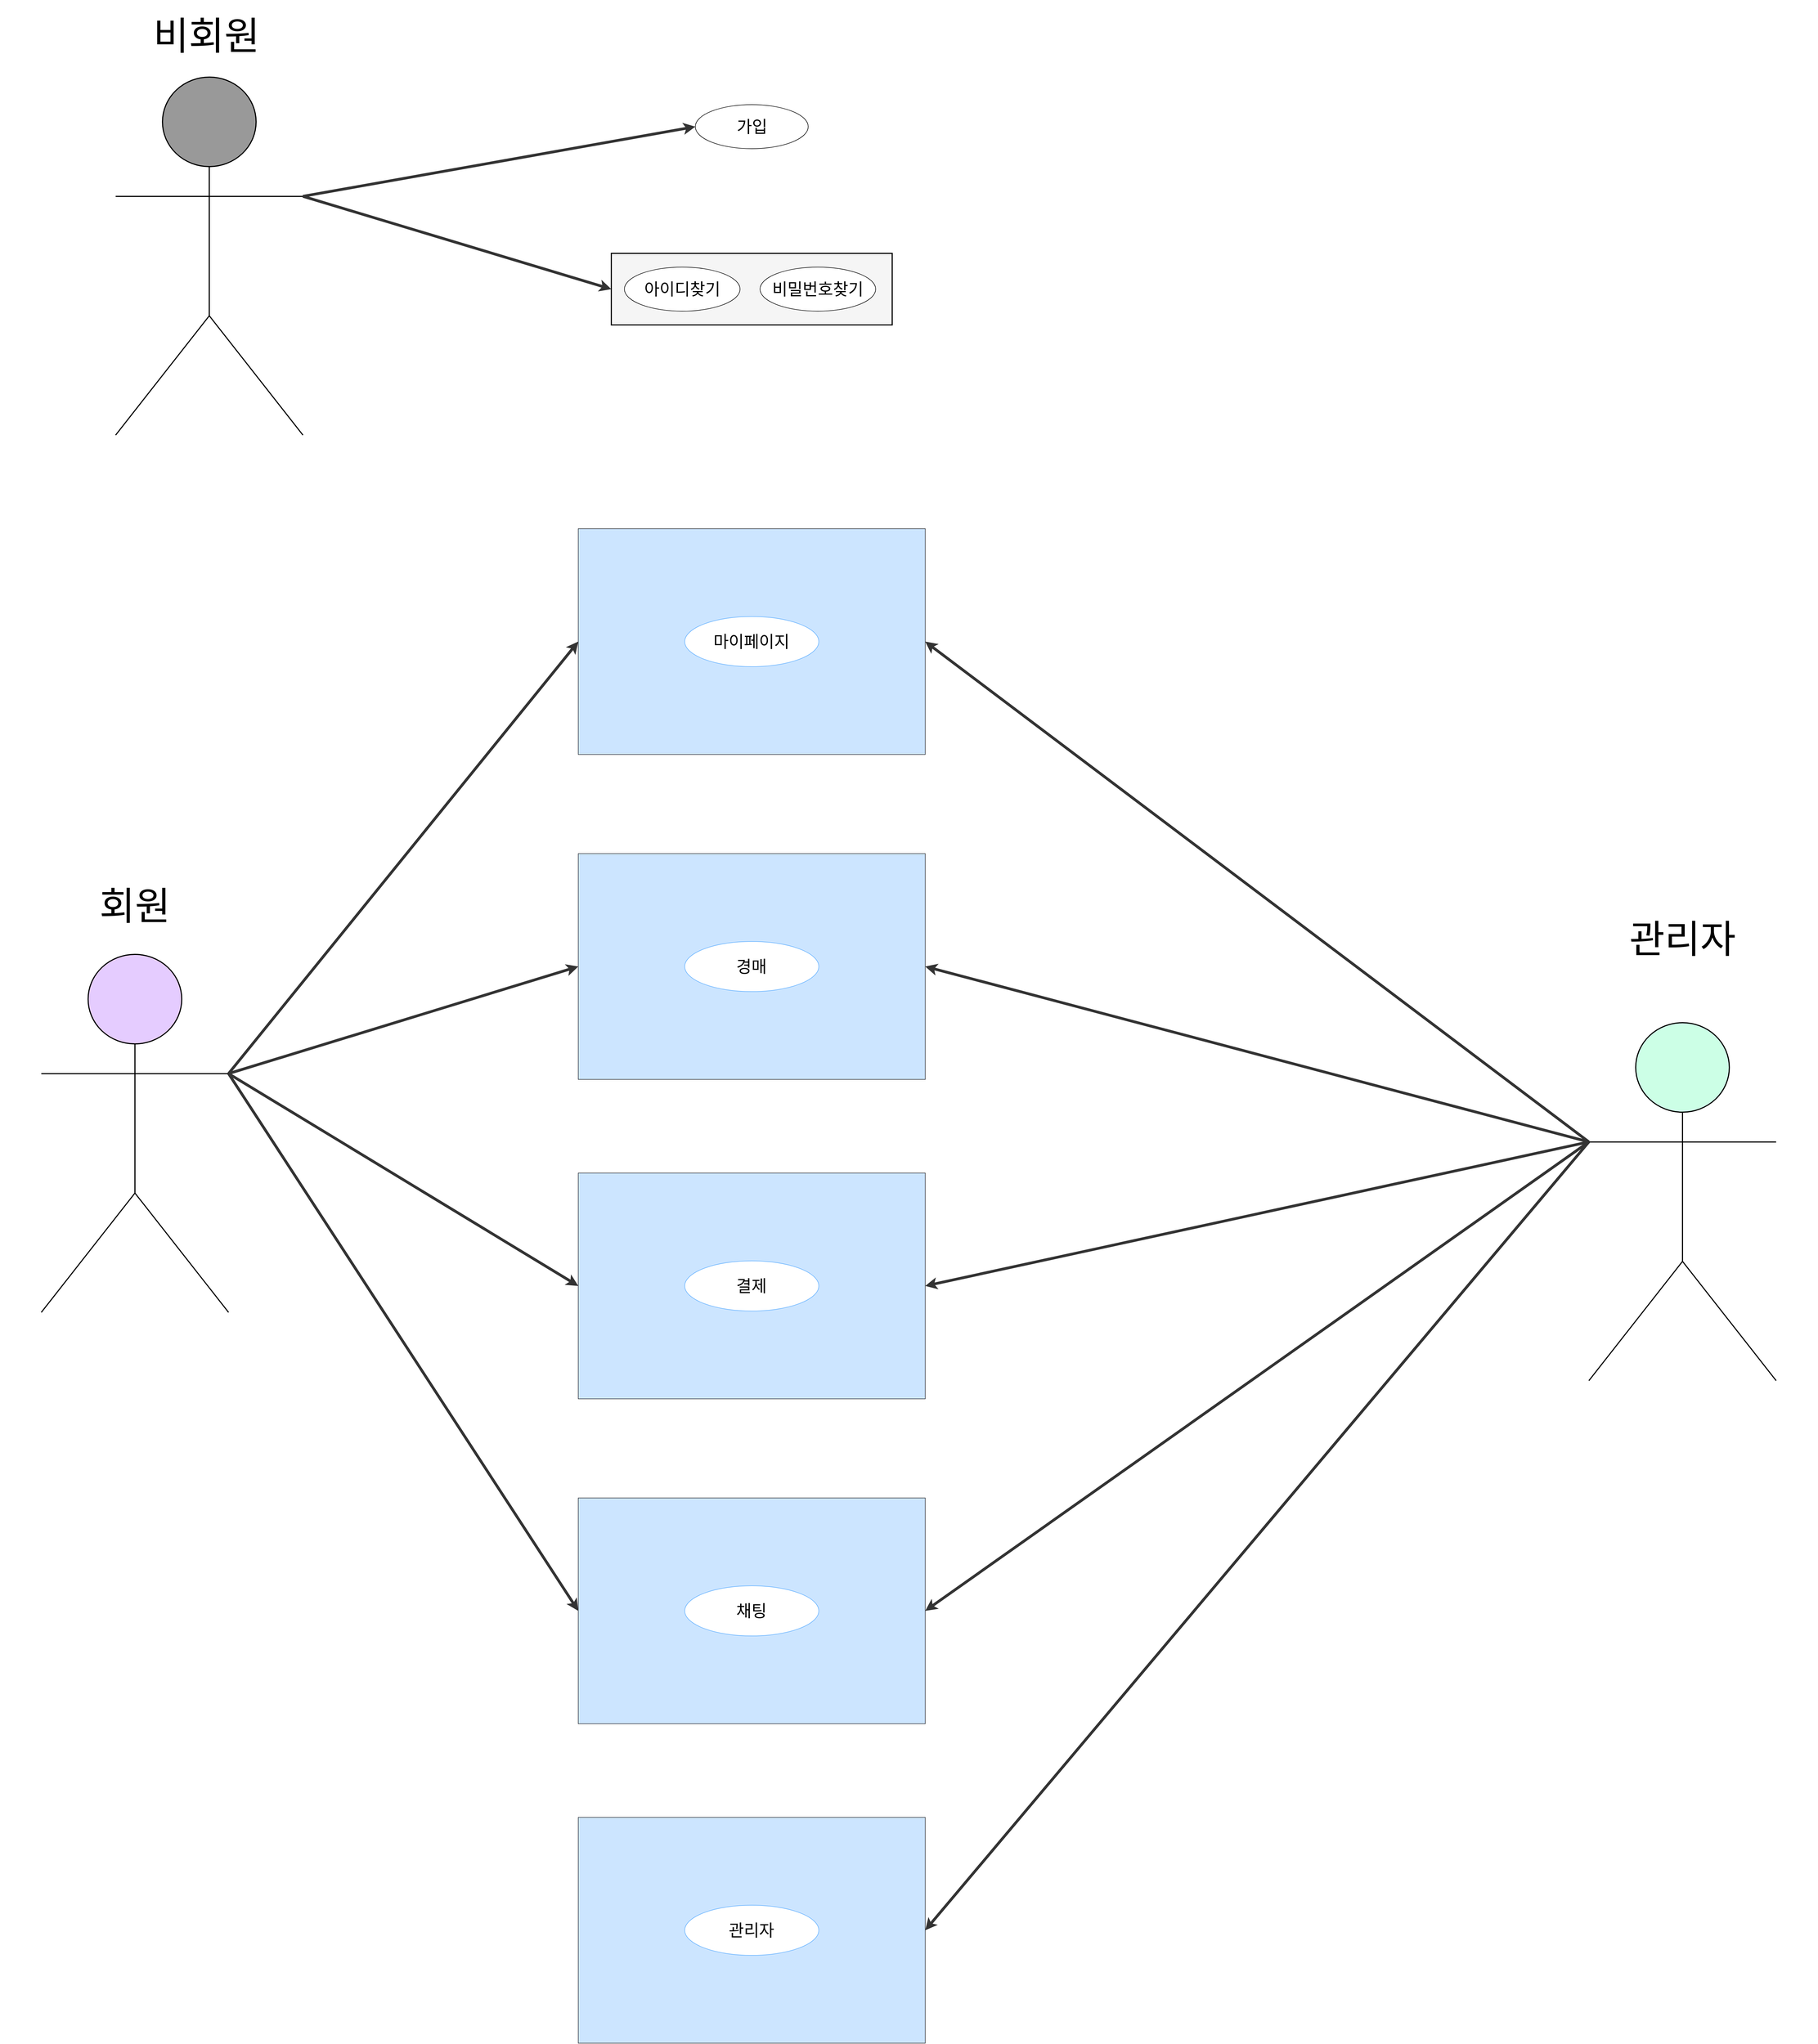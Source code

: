 <mxfile version="19.0.1" type="github" pages="2">
  <diagram id="Qj2mBUZ48-bVHCZe4_wr" name="Page-1">
    <mxGraphModel dx="7174" dy="5530" grid="1" gridSize="10" guides="1" tooltips="1" connect="1" arrows="1" fold="1" page="1" pageScale="1" pageWidth="827" pageHeight="1169" math="0" shadow="0">
      <root>
        <mxCell id="0" />
        <mxCell id="1" parent="0" />
        <mxCell id="Qw0CkTAiq_1mrWID1eZY-1" value="" style="group" parent="1" connectable="0" vertex="1">
          <mxGeometry x="-1240" y="-2000" width="490" height="790" as="geometry" />
        </mxCell>
        <mxCell id="Qw0CkTAiq_1mrWID1eZY-2" value="Actor" style="shape=umlActor;verticalLabelPosition=bottom;verticalAlign=top;html=1;outlineConnect=0;fontColor=#FFFFFF;strokeColor=#000000;strokeWidth=2;fillColor=#999999;gradientColor=none;" parent="Qw0CkTAiq_1mrWID1eZY-1" vertex="1">
          <mxGeometry x="80" y="140" width="340" height="650" as="geometry" />
        </mxCell>
        <mxCell id="Qw0CkTAiq_1mrWID1eZY-3" value="&lt;font color=&quot;#000000&quot; style=&quot;font-size: 70px;&quot;&gt;비회원&lt;/font&gt;" style="text;html=1;strokeColor=none;fillColor=none;align=center;verticalAlign=middle;whiteSpace=wrap;rounded=0;fontColor=#FFFFFF;fontSize=70;" parent="Qw0CkTAiq_1mrWID1eZY-1" vertex="1">
          <mxGeometry width="490" height="130" as="geometry" />
        </mxCell>
        <mxCell id="Qw0CkTAiq_1mrWID1eZY-7" value="" style="group" parent="1" connectable="0" vertex="1">
          <mxGeometry x="1440" y="-360" width="490" height="867" as="geometry" />
        </mxCell>
        <mxCell id="Qw0CkTAiq_1mrWID1eZY-8" value="Actor" style="shape=umlActor;verticalLabelPosition=bottom;verticalAlign=top;html=1;outlineConnect=0;fontColor=#FFFFFF;strokeColor=#000000;strokeWidth=2;fillColor=#CCFFE6;gradientColor=none;" parent="Qw0CkTAiq_1mrWID1eZY-7" vertex="1">
          <mxGeometry x="75" y="217" width="340" height="650" as="geometry" />
        </mxCell>
        <mxCell id="Qw0CkTAiq_1mrWID1eZY-9" value="&lt;font color=&quot;#000000&quot; style=&quot;font-size: 70px&quot;&gt;관리자&lt;/font&gt;" style="text;html=1;strokeColor=none;fillColor=none;align=center;verticalAlign=middle;whiteSpace=wrap;rounded=0;fontColor=#FFFFFF;fontSize=70;" parent="Qw0CkTAiq_1mrWID1eZY-7" vertex="1">
          <mxGeometry width="490" height="130" as="geometry" />
        </mxCell>
        <mxCell id="Qw0CkTAiq_1mrWID1eZY-10" value="가입" style="ellipse;whiteSpace=wrap;html=1;fontSize=30;" parent="1" vertex="1">
          <mxGeometry x="-107.5" y="-1810" width="205" height="80" as="geometry" />
        </mxCell>
        <mxCell id="Qw0CkTAiq_1mrWID1eZY-12" value="" style="rounded=0;whiteSpace=wrap;html=1;fillColor=#f5f5f5;fontColor=#333333;strokeColor=#000000;strokeWidth=2;" parent="1" vertex="1">
          <mxGeometry x="-260" y="-1540" width="510" height="130" as="geometry" />
        </mxCell>
        <mxCell id="Qw0CkTAiq_1mrWID1eZY-13" value="아이디찾기" style="ellipse;whiteSpace=wrap;html=1;fontSize=30;" parent="1" vertex="1">
          <mxGeometry x="-236.25" y="-1515" width="210" height="80" as="geometry" />
        </mxCell>
        <mxCell id="Qw0CkTAiq_1mrWID1eZY-14" value="비밀번호찾기" style="ellipse;whiteSpace=wrap;html=1;fontSize=30;" parent="1" vertex="1">
          <mxGeometry x="10" y="-1515" width="210" height="80" as="geometry" />
        </mxCell>
        <mxCell id="Qw0CkTAiq_1mrWID1eZY-15" value="" style="rounded=0;whiteSpace=wrap;html=1;fillColor=#CCE5FF;strokeColor=#36393d;" parent="1" vertex="1">
          <mxGeometry x="-320" y="-1040" width="630" height="410" as="geometry" />
        </mxCell>
        <mxCell id="Qw0CkTAiq_1mrWID1eZY-16" value="마이페이지" style="ellipse;whiteSpace=wrap;html=1;fontSize=30;strokeColor=#66B2FF;" parent="1" vertex="1">
          <mxGeometry x="-126.724" y="-880.551" width="243.437" height="91.111" as="geometry" />
        </mxCell>
        <mxCell id="Qw0CkTAiq_1mrWID1eZY-21" value="" style="endArrow=classic;html=1;rounded=0;fontSize=70;fontColor=#000000;strokeColor=#333333;strokeWidth=5;fillColor=#FFB5C6;exitX=1;exitY=0.333;exitDx=0;exitDy=0;exitPerimeter=0;entryX=0;entryY=0.5;entryDx=0;entryDy=0;" parent="1" source="Qw0CkTAiq_1mrWID1eZY-2" target="Qw0CkTAiq_1mrWID1eZY-10" edge="1">
          <mxGeometry width="50" height="50" relative="1" as="geometry">
            <mxPoint x="-1280" y="-1343.333" as="sourcePoint" />
            <mxPoint x="-110" y="-1770" as="targetPoint" />
          </mxGeometry>
        </mxCell>
        <mxCell id="Qw0CkTAiq_1mrWID1eZY-22" value="" style="endArrow=classic;html=1;rounded=0;fontSize=70;fontColor=#000000;strokeColor=#333333;strokeWidth=5;fillColor=#FFB5C6;entryX=0;entryY=0.5;entryDx=0;entryDy=0;exitX=1;exitY=0.333;exitDx=0;exitDy=0;exitPerimeter=0;" parent="1" source="Qw0CkTAiq_1mrWID1eZY-2" target="Qw0CkTAiq_1mrWID1eZY-12" edge="1">
          <mxGeometry width="50" height="50" relative="1" as="geometry">
            <mxPoint x="-1850" y="-1450" as="sourcePoint" />
            <mxPoint x="-97.5" y="-1760" as="targetPoint" />
          </mxGeometry>
        </mxCell>
        <mxCell id="Qw0CkTAiq_1mrWID1eZY-23" value="" style="group" parent="1" vertex="1" connectable="0">
          <mxGeometry x="-1370" y="-420" width="490" height="803" as="geometry" />
        </mxCell>
        <mxCell id="Qw0CkTAiq_1mrWID1eZY-5" value="Actor" style="shape=umlActor;verticalLabelPosition=bottom;verticalAlign=top;html=1;outlineConnect=0;fontColor=#FFFFFF;strokeColor=#000000;strokeWidth=2;fillColor=#E5CCFF;gradientColor=none;" parent="Qw0CkTAiq_1mrWID1eZY-23" vertex="1">
          <mxGeometry x="75" y="153" width="340" height="650" as="geometry" />
        </mxCell>
        <mxCell id="Qw0CkTAiq_1mrWID1eZY-6" value="&lt;font color=&quot;#000000&quot; style=&quot;font-size: 70px&quot;&gt;회원&lt;/font&gt;" style="text;html=1;strokeColor=none;fillColor=none;align=center;verticalAlign=middle;whiteSpace=wrap;rounded=0;fontColor=#FFFFFF;fontSize=70;" parent="Qw0CkTAiq_1mrWID1eZY-23" vertex="1">
          <mxGeometry width="490" height="130" as="geometry" />
        </mxCell>
        <mxCell id="tFdIGFqtGra4oQyavWXn-1" value="" style="rounded=0;whiteSpace=wrap;html=1;fillColor=#CCE5FF;strokeColor=#36393d;" parent="1" vertex="1">
          <mxGeometry x="-320" y="-450" width="630" height="410" as="geometry" />
        </mxCell>
        <mxCell id="tFdIGFqtGra4oQyavWXn-2" value="경매" style="ellipse;whiteSpace=wrap;html=1;fontSize=30;strokeColor=#66B2FF;" parent="1" vertex="1">
          <mxGeometry x="-126.724" y="-290.551" width="243.437" height="91.111" as="geometry" />
        </mxCell>
        <mxCell id="tFdIGFqtGra4oQyavWXn-3" value="" style="rounded=0;whiteSpace=wrap;html=1;fillColor=#CCE5FF;strokeColor=#36393d;" parent="1" vertex="1">
          <mxGeometry x="-320.01" y="130" width="630" height="410" as="geometry" />
        </mxCell>
        <mxCell id="tFdIGFqtGra4oQyavWXn-4" value="결제" style="ellipse;whiteSpace=wrap;html=1;fontSize=30;strokeColor=#66B2FF;" parent="1" vertex="1">
          <mxGeometry x="-126.734" y="289.449" width="243.437" height="91.111" as="geometry" />
        </mxCell>
        <mxCell id="tFdIGFqtGra4oQyavWXn-5" value="" style="rounded=0;whiteSpace=wrap;html=1;fillColor=#CCE5FF;strokeColor=#36393d;" parent="1" vertex="1">
          <mxGeometry x="-320.01" y="720" width="630" height="410" as="geometry" />
        </mxCell>
        <mxCell id="tFdIGFqtGra4oQyavWXn-6" value="채팅" style="ellipse;whiteSpace=wrap;html=1;fontSize=30;strokeColor=#66B2FF;" parent="1" vertex="1">
          <mxGeometry x="-126.734" y="879.449" width="243.437" height="91.111" as="geometry" />
        </mxCell>
        <mxCell id="tFdIGFqtGra4oQyavWXn-7" value="" style="rounded=0;whiteSpace=wrap;html=1;fillColor=#CCE5FF;strokeColor=#36393d;" parent="1" vertex="1">
          <mxGeometry x="-320" y="1300" width="630" height="410" as="geometry" />
        </mxCell>
        <mxCell id="tFdIGFqtGra4oQyavWXn-8" value="관리자" style="ellipse;whiteSpace=wrap;html=1;fontSize=30;strokeColor=#66B2FF;" parent="1" vertex="1">
          <mxGeometry x="-126.724" y="1459.449" width="243.437" height="91.111" as="geometry" />
        </mxCell>
        <mxCell id="tFdIGFqtGra4oQyavWXn-9" value="" style="endArrow=classic;html=1;rounded=0;fontSize=70;fontColor=#000000;strokeColor=#333333;strokeWidth=5;fillColor=#FFB5C6;exitX=1;exitY=0.333;exitDx=0;exitDy=0;exitPerimeter=0;entryX=0;entryY=0.5;entryDx=0;entryDy=0;" parent="1" source="Qw0CkTAiq_1mrWID1eZY-5" target="Qw0CkTAiq_1mrWID1eZY-15" edge="1">
          <mxGeometry width="50" height="50" relative="1" as="geometry">
            <mxPoint x="-948.75" y="-53.333" as="sourcePoint" />
            <mxPoint x="-236.25" y="-180" as="targetPoint" />
          </mxGeometry>
        </mxCell>
        <mxCell id="tFdIGFqtGra4oQyavWXn-10" value="" style="endArrow=classic;html=1;rounded=0;fontSize=70;fontColor=#000000;strokeColor=#333333;strokeWidth=5;fillColor=#FFB5C6;exitX=1;exitY=0.333;exitDx=0;exitDy=0;exitPerimeter=0;entryX=0;entryY=0.5;entryDx=0;entryDy=0;" parent="1" source="Qw0CkTAiq_1mrWID1eZY-5" target="tFdIGFqtGra4oQyavWXn-1" edge="1">
          <mxGeometry width="50" height="50" relative="1" as="geometry">
            <mxPoint x="-945" y="-40.333" as="sourcePoint" />
            <mxPoint x="-310" y="-825.0" as="targetPoint" />
          </mxGeometry>
        </mxCell>
        <mxCell id="tFdIGFqtGra4oQyavWXn-11" value="" style="endArrow=classic;html=1;rounded=0;fontSize=70;fontColor=#000000;strokeColor=#333333;strokeWidth=5;fillColor=#FFB5C6;exitX=1;exitY=0.333;exitDx=0;exitDy=0;exitPerimeter=0;entryX=0;entryY=0.5;entryDx=0;entryDy=0;" parent="1" source="Qw0CkTAiq_1mrWID1eZY-5" target="tFdIGFqtGra4oQyavWXn-3" edge="1">
          <mxGeometry width="50" height="50" relative="1" as="geometry">
            <mxPoint x="-945" y="-40.333" as="sourcePoint" />
            <mxPoint x="-310" y="-235.0" as="targetPoint" />
          </mxGeometry>
        </mxCell>
        <mxCell id="tFdIGFqtGra4oQyavWXn-12" value="" style="endArrow=classic;html=1;rounded=0;fontSize=70;fontColor=#000000;strokeColor=#333333;strokeWidth=5;fillColor=#FFB5C6;entryX=0;entryY=0.5;entryDx=0;entryDy=0;exitX=1;exitY=0.333;exitDx=0;exitDy=0;exitPerimeter=0;" parent="1" source="Qw0CkTAiq_1mrWID1eZY-5" target="tFdIGFqtGra4oQyavWXn-5" edge="1">
          <mxGeometry width="50" height="50" relative="1" as="geometry">
            <mxPoint x="-960" y="-50" as="sourcePoint" />
            <mxPoint x="-310.01" y="345" as="targetPoint" />
          </mxGeometry>
        </mxCell>
        <mxCell id="tFdIGFqtGra4oQyavWXn-13" value="" style="endArrow=classic;html=1;rounded=0;fontSize=70;fontColor=#000000;strokeColor=#333333;strokeWidth=5;fillColor=#FFB5C6;entryX=1;entryY=0.5;entryDx=0;entryDy=0;exitX=0;exitY=0.333;exitDx=0;exitDy=0;exitPerimeter=0;" parent="1" source="Qw0CkTAiq_1mrWID1eZY-8" target="tFdIGFqtGra4oQyavWXn-7" edge="1">
          <mxGeometry width="50" height="50" relative="1" as="geometry">
            <mxPoint x="-945" y="-40.333" as="sourcePoint" />
            <mxPoint x="-310.01" y="935" as="targetPoint" />
          </mxGeometry>
        </mxCell>
        <mxCell id="tFdIGFqtGra4oQyavWXn-14" value="" style="endArrow=classic;html=1;rounded=0;fontSize=70;fontColor=#000000;strokeColor=#333333;strokeWidth=5;fillColor=#FFB5C6;entryX=1;entryY=0.5;entryDx=0;entryDy=0;exitX=0;exitY=0.333;exitDx=0;exitDy=0;exitPerimeter=0;" parent="1" source="Qw0CkTAiq_1mrWID1eZY-8" target="tFdIGFqtGra4oQyavWXn-5" edge="1">
          <mxGeometry width="50" height="50" relative="1" as="geometry">
            <mxPoint x="1525.0" y="83.667" as="sourcePoint" />
            <mxPoint x="320.0" y="1515" as="targetPoint" />
          </mxGeometry>
        </mxCell>
        <mxCell id="tFdIGFqtGra4oQyavWXn-15" value="" style="endArrow=classic;html=1;rounded=0;fontSize=70;fontColor=#000000;strokeColor=#333333;strokeWidth=5;fillColor=#FFB5C6;entryX=1;entryY=0.5;entryDx=0;entryDy=0;exitX=0;exitY=0.333;exitDx=0;exitDy=0;exitPerimeter=0;" parent="1" source="Qw0CkTAiq_1mrWID1eZY-8" target="tFdIGFqtGra4oQyavWXn-3" edge="1">
          <mxGeometry width="50" height="50" relative="1" as="geometry">
            <mxPoint x="1525.0" y="83.667" as="sourcePoint" />
            <mxPoint x="319.99" y="935" as="targetPoint" />
          </mxGeometry>
        </mxCell>
        <mxCell id="tFdIGFqtGra4oQyavWXn-16" value="" style="endArrow=classic;html=1;rounded=0;fontSize=70;fontColor=#000000;strokeColor=#333333;strokeWidth=5;fillColor=#FFB5C6;entryX=1;entryY=0.5;entryDx=0;entryDy=0;exitX=0;exitY=0.333;exitDx=0;exitDy=0;exitPerimeter=0;" parent="1" source="Qw0CkTAiq_1mrWID1eZY-8" target="tFdIGFqtGra4oQyavWXn-1" edge="1">
          <mxGeometry width="50" height="50" relative="1" as="geometry">
            <mxPoint x="1525" y="80" as="sourcePoint" />
            <mxPoint x="319.99" y="345" as="targetPoint" />
          </mxGeometry>
        </mxCell>
        <mxCell id="tFdIGFqtGra4oQyavWXn-17" value="" style="endArrow=classic;html=1;rounded=0;fontSize=70;fontColor=#000000;strokeColor=#333333;strokeWidth=5;fillColor=#FFB5C6;entryX=1;entryY=0.5;entryDx=0;entryDy=0;exitX=0;exitY=0.333;exitDx=0;exitDy=0;exitPerimeter=0;" parent="1" source="Qw0CkTAiq_1mrWID1eZY-8" target="Qw0CkTAiq_1mrWID1eZY-15" edge="1">
          <mxGeometry width="50" height="50" relative="1" as="geometry">
            <mxPoint x="1525" y="83.667" as="sourcePoint" />
            <mxPoint x="320" y="-235" as="targetPoint" />
          </mxGeometry>
        </mxCell>
      </root>
    </mxGraphModel>
  </diagram>
  <diagram id="h28S9tUxpFHeoZLsGMbE" name="경매 플로우">
    <mxGraphModel dx="2667" dy="1064" grid="1" gridSize="10" guides="1" tooltips="1" connect="1" arrows="1" fold="1" page="1" pageScale="1" pageWidth="827" pageHeight="1169" math="0" shadow="0">
      <root>
        <mxCell id="0" />
        <mxCell id="1" parent="0" />
        <mxCell id="GqDT47UGu-WXVHs3Kjlu-189" value="" style="rounded=0;whiteSpace=wrap;html=1;fontSize=12;fillColor=#FCFCFC;fontColor=#333333;strokeColor=#666666;" vertex="1" parent="1">
          <mxGeometry x="130" y="355" width="1320" height="775" as="geometry" />
        </mxCell>
        <mxCell id="GqDT47UGu-WXVHs3Kjlu-1" value="사이트 접속" style="rounded=1;whiteSpace=wrap;html=1;fillColor=#dae8fc;strokeColor=#6c8ebf;" vertex="1" parent="1">
          <mxGeometry x="340" y="50" width="120" height="50" as="geometry" />
        </mxCell>
        <mxCell id="GqDT47UGu-WXVHs3Kjlu-4" style="edgeStyle=orthogonalEdgeStyle;rounded=0;orthogonalLoop=1;jettySize=auto;html=1;exitX=0.5;exitY=0;exitDx=0;exitDy=0;" edge="1" parent="1" source="GqDT47UGu-WXVHs3Kjlu-2">
          <mxGeometry relative="1" as="geometry">
            <mxPoint x="400" y="170" as="targetPoint" />
          </mxGeometry>
        </mxCell>
        <mxCell id="GqDT47UGu-WXVHs3Kjlu-2" value="로그인 여부 판단" style="rhombus;whiteSpace=wrap;html=1;" vertex="1" parent="1">
          <mxGeometry x="340" y="140" width="120" height="60" as="geometry" />
        </mxCell>
        <mxCell id="GqDT47UGu-WXVHs3Kjlu-3" value="" style="endArrow=classic;html=1;rounded=0;exitX=0.5;exitY=1;exitDx=0;exitDy=0;" edge="1" parent="1" source="GqDT47UGu-WXVHs3Kjlu-1">
          <mxGeometry width="50" height="50" relative="1" as="geometry">
            <mxPoint x="360" y="280" as="sourcePoint" />
            <mxPoint x="400" y="140" as="targetPoint" />
          </mxGeometry>
        </mxCell>
        <mxCell id="GqDT47UGu-WXVHs3Kjlu-5" value="" style="endArrow=classic;html=1;rounded=0;exitX=0;exitY=0.5;exitDx=0;exitDy=0;entryX=0.5;entryY=0;entryDx=0;entryDy=0;" edge="1" parent="1" source="GqDT47UGu-WXVHs3Kjlu-2" target="GqDT47UGu-WXVHs3Kjlu-10">
          <mxGeometry width="50" height="50" relative="1" as="geometry">
            <mxPoint x="360" y="280" as="sourcePoint" />
            <mxPoint x="290" y="210" as="targetPoint" />
            <Array as="points">
              <mxPoint x="290" y="170" />
              <mxPoint x="200" y="170" />
            </Array>
          </mxGeometry>
        </mxCell>
        <mxCell id="GqDT47UGu-WXVHs3Kjlu-6" value="" style="endArrow=classic;html=1;rounded=0;exitX=1;exitY=0.5;exitDx=0;exitDy=0;entryX=0.5;entryY=0;entryDx=0;entryDy=0;" edge="1" parent="1" source="GqDT47UGu-WXVHs3Kjlu-2" target="GqDT47UGu-WXVHs3Kjlu-11">
          <mxGeometry width="50" height="50" relative="1" as="geometry">
            <mxPoint x="540" y="170" as="sourcePoint" />
            <mxPoint x="510" y="210" as="targetPoint" />
            <Array as="points">
              <mxPoint x="625" y="170" />
            </Array>
          </mxGeometry>
        </mxCell>
        <mxCell id="GqDT47UGu-WXVHs3Kjlu-7" value="Y" style="text;html=1;strokeColor=none;fillColor=none;align=center;verticalAlign=middle;whiteSpace=wrap;rounded=0;" vertex="1" parent="1">
          <mxGeometry x="290" y="146" width="60" height="30" as="geometry" />
        </mxCell>
        <mxCell id="GqDT47UGu-WXVHs3Kjlu-8" value="N" style="text;html=1;strokeColor=none;fillColor=none;align=center;verticalAlign=middle;whiteSpace=wrap;rounded=0;" vertex="1" parent="1">
          <mxGeometry x="444" y="144" width="72" height="36" as="geometry" />
        </mxCell>
        <mxCell id="GqDT47UGu-WXVHs3Kjlu-10" value="홈 화면&lt;br&gt;/" style="rounded=0;whiteSpace=wrap;html=1;fillColor=#f8cecc;strokeColor=#b85450;" vertex="1" parent="1">
          <mxGeometry x="145" y="210" width="110" height="50" as="geometry" />
        </mxCell>
        <mxCell id="GqDT47UGu-WXVHs3Kjlu-11" value="로그인 화면&lt;br&gt;/login" style="rounded=0;whiteSpace=wrap;html=1;fillColor=#f8cecc;strokeColor=#b85450;" vertex="1" parent="1">
          <mxGeometry x="570" y="200" width="110" height="50" as="geometry" />
        </mxCell>
        <mxCell id="GqDT47UGu-WXVHs3Kjlu-16" value="회원 여부 판단" style="rhombus;whiteSpace=wrap;html=1;" vertex="1" parent="1">
          <mxGeometry x="565" y="270" width="120" height="60" as="geometry" />
        </mxCell>
        <mxCell id="GqDT47UGu-WXVHs3Kjlu-17" value="" style="endArrow=classic;html=1;rounded=0;exitX=0.5;exitY=1;exitDx=0;exitDy=0;" edge="1" parent="1" source="GqDT47UGu-WXVHs3Kjlu-11" target="GqDT47UGu-WXVHs3Kjlu-16">
          <mxGeometry width="50" height="50" relative="1" as="geometry">
            <mxPoint x="360" y="260" as="sourcePoint" />
            <mxPoint x="410" y="210" as="targetPoint" />
          </mxGeometry>
        </mxCell>
        <mxCell id="GqDT47UGu-WXVHs3Kjlu-18" value="" style="endArrow=classic;html=1;rounded=0;exitX=0;exitY=0.5;exitDx=0;exitDy=0;entryX=1;entryY=0.5;entryDx=0;entryDy=0;" edge="1" parent="1" target="GqDT47UGu-WXVHs3Kjlu-22">
          <mxGeometry width="50" height="50" relative="1" as="geometry">
            <mxPoint x="565" y="300" as="sourcePoint" />
            <mxPoint x="515" y="340" as="targetPoint" />
            <Array as="points">
              <mxPoint x="515" y="300" />
            </Array>
          </mxGeometry>
        </mxCell>
        <mxCell id="GqDT47UGu-WXVHs3Kjlu-19" value="" style="endArrow=classic;html=1;rounded=0;exitX=1;exitY=0.5;exitDx=0;exitDy=0;entryX=0;entryY=0.5;entryDx=0;entryDy=0;" edge="1" parent="1" target="GqDT47UGu-WXVHs3Kjlu-24">
          <mxGeometry width="50" height="50" relative="1" as="geometry">
            <mxPoint x="685" y="300" as="sourcePoint" />
            <mxPoint x="735" y="340" as="targetPoint" />
            <Array as="points">
              <mxPoint x="735" y="300" />
            </Array>
          </mxGeometry>
        </mxCell>
        <mxCell id="GqDT47UGu-WXVHs3Kjlu-20" value="Y" style="text;html=1;strokeColor=none;fillColor=none;align=center;verticalAlign=middle;whiteSpace=wrap;rounded=0;" vertex="1" parent="1">
          <mxGeometry x="515" y="276" width="60" height="30" as="geometry" />
        </mxCell>
        <mxCell id="GqDT47UGu-WXVHs3Kjlu-21" value="N" style="text;html=1;strokeColor=none;fillColor=none;align=center;verticalAlign=middle;whiteSpace=wrap;rounded=0;" vertex="1" parent="1">
          <mxGeometry x="669" y="274" width="72" height="36" as="geometry" />
        </mxCell>
        <mxCell id="GqDT47UGu-WXVHs3Kjlu-22" value="로그인" style="rounded=1;whiteSpace=wrap;html=1;fillColor=#dae8fc;strokeColor=#6c8ebf;" vertex="1" parent="1">
          <mxGeometry x="390" y="276" width="120" height="50" as="geometry" />
        </mxCell>
        <mxCell id="GqDT47UGu-WXVHs3Kjlu-24" value="회원가입 화면&lt;br&gt;/join" style="rounded=0;whiteSpace=wrap;html=1;fillColor=#f8cecc;strokeColor=#b85450;" vertex="1" parent="1">
          <mxGeometry x="750" y="275" width="110" height="50" as="geometry" />
        </mxCell>
        <mxCell id="GqDT47UGu-WXVHs3Kjlu-27" value="이메일&lt;br&gt;비밀번호" style="endArrow=classic;html=1;rounded=0;entryX=1;entryY=0.5;entryDx=0;entryDy=0;exitX=0.5;exitY=0;exitDx=0;exitDy=0;" edge="1" parent="1" source="GqDT47UGu-WXVHs3Kjlu-22" target="GqDT47UGu-WXVHs3Kjlu-10">
          <mxGeometry width="50" height="50" relative="1" as="geometry">
            <mxPoint x="360" y="260" as="sourcePoint" />
            <mxPoint x="410" y="210" as="targetPoint" />
            <Array as="points">
              <mxPoint x="450" y="235" />
            </Array>
          </mxGeometry>
        </mxCell>
        <mxCell id="GqDT47UGu-WXVHs3Kjlu-30" value="" style="endArrow=classic;html=1;rounded=0;exitX=0.5;exitY=1;exitDx=0;exitDy=0;entryX=0;entryY=0.5;entryDx=0;entryDy=0;" edge="1" parent="1" source="GqDT47UGu-WXVHs3Kjlu-10">
          <mxGeometry width="50" height="50" relative="1" as="geometry">
            <mxPoint x="360" y="440" as="sourcePoint" />
            <mxPoint x="240" y="415" as="targetPoint" />
            <Array as="points">
              <mxPoint x="200" y="415" />
            </Array>
          </mxGeometry>
        </mxCell>
        <mxCell id="GqDT47UGu-WXVHs3Kjlu-32" value="경매" style="text;html=1;strokeColor=none;fillColor=none;align=center;verticalAlign=middle;whiteSpace=wrap;rounded=0;fontStyle=1;fontSize=15;" vertex="1" parent="1">
          <mxGeometry x="1380" y="370" width="60" height="30" as="geometry" />
        </mxCell>
        <mxCell id="GqDT47UGu-WXVHs3Kjlu-33" value="검색" style="rounded=1;whiteSpace=wrap;html=1;fillColor=#dae8fc;strokeColor=#6c8ebf;" vertex="1" parent="1">
          <mxGeometry x="240" y="470" width="120" height="50" as="geometry" />
        </mxCell>
        <mxCell id="GqDT47UGu-WXVHs3Kjlu-34" value="경매 등록" style="rounded=1;whiteSpace=wrap;html=1;fillColor=#dae8fc;strokeColor=#6c8ebf;" vertex="1" parent="1">
          <mxGeometry x="240" y="390" width="120" height="50" as="geometry" />
        </mxCell>
        <mxCell id="GqDT47UGu-WXVHs3Kjlu-35" value="카테고리" style="rounded=1;whiteSpace=wrap;html=1;fillColor=#dae8fc;strokeColor=#6c8ebf;" vertex="1" parent="1">
          <mxGeometry x="240" y="550" width="120" height="50" as="geometry" />
        </mxCell>
        <mxCell id="GqDT47UGu-WXVHs3Kjlu-36" value="입찰 중인 경매" style="rounded=1;whiteSpace=wrap;html=1;fillColor=#dae8fc;strokeColor=#6c8ebf;" vertex="1" parent="1">
          <mxGeometry x="240" y="630" width="120" height="50" as="geometry" />
        </mxCell>
        <mxCell id="GqDT47UGu-WXVHs3Kjlu-37" value="" style="endArrow=classic;html=1;rounded=0;exitX=0.5;exitY=1;exitDx=0;exitDy=0;entryX=0;entryY=0.5;entryDx=0;entryDy=0;" edge="1" parent="1">
          <mxGeometry width="50" height="50" relative="1" as="geometry">
            <mxPoint x="200" y="340" as="sourcePoint" />
            <mxPoint x="240" y="495" as="targetPoint" />
            <Array as="points">
              <mxPoint x="200" y="495" />
            </Array>
          </mxGeometry>
        </mxCell>
        <mxCell id="GqDT47UGu-WXVHs3Kjlu-39" value="" style="endArrow=classic;html=1;rounded=0;exitX=0.5;exitY=1;exitDx=0;exitDy=0;entryX=0;entryY=0.5;entryDx=0;entryDy=0;" edge="1" parent="1">
          <mxGeometry width="50" height="50" relative="1" as="geometry">
            <mxPoint x="200" y="420" as="sourcePoint" />
            <mxPoint x="240" y="575" as="targetPoint" />
            <Array as="points">
              <mxPoint x="200" y="575" />
            </Array>
          </mxGeometry>
        </mxCell>
        <mxCell id="GqDT47UGu-WXVHs3Kjlu-40" value="" style="endArrow=classic;html=1;rounded=0;exitX=0.5;exitY=1;exitDx=0;exitDy=0;entryX=0;entryY=0.5;entryDx=0;entryDy=0;" edge="1" parent="1">
          <mxGeometry x="0.59" y="-55" width="50" height="50" relative="1" as="geometry">
            <mxPoint x="200" y="500" as="sourcePoint" />
            <mxPoint x="240" y="655" as="targetPoint" />
            <Array as="points">
              <mxPoint x="200" y="655" />
            </Array>
            <mxPoint as="offset" />
          </mxGeometry>
        </mxCell>
        <mxCell id="GqDT47UGu-WXVHs3Kjlu-41" value="키워드" style="endArrow=classic;html=1;rounded=0;fontSize=12;exitX=1;exitY=0.5;exitDx=0;exitDy=0;entryX=0;entryY=0.5;entryDx=0;entryDy=0;" edge="1" parent="1" source="GqDT47UGu-WXVHs3Kjlu-33" target="GqDT47UGu-WXVHs3Kjlu-42">
          <mxGeometry width="50" height="50" relative="1" as="geometry">
            <mxPoint x="350" y="550" as="sourcePoint" />
            <mxPoint x="400" y="500" as="targetPoint" />
          </mxGeometry>
        </mxCell>
        <mxCell id="GqDT47UGu-WXVHs3Kjlu-42" value="검색 결과 화면&lt;br&gt;/search" style="rounded=0;whiteSpace=wrap;html=1;fillColor=#f8cecc;strokeColor=#b85450;" vertex="1" parent="1">
          <mxGeometry x="455" y="470" width="110" height="50" as="geometry" />
        </mxCell>
        <mxCell id="GqDT47UGu-WXVHs3Kjlu-44" value="" style="endArrow=classic;html=1;rounded=0;fontSize=12;exitX=1;exitY=0.5;exitDx=0;exitDy=0;entryX=0;entryY=0.5;entryDx=0;entryDy=0;" edge="1" parent="1" source="GqDT47UGu-WXVHs3Kjlu-34" target="GqDT47UGu-WXVHs3Kjlu-45">
          <mxGeometry width="50" height="50" relative="1" as="geometry">
            <mxPoint x="350" y="390" as="sourcePoint" />
            <mxPoint x="400" y="340" as="targetPoint" />
          </mxGeometry>
        </mxCell>
        <mxCell id="GqDT47UGu-WXVHs3Kjlu-45" value="경매 등록 화면&lt;br&gt;/write" style="rounded=0;whiteSpace=wrap;html=1;fillColor=#f8cecc;strokeColor=#b85450;" vertex="1" parent="1">
          <mxGeometry x="455" y="390" width="110" height="50" as="geometry" />
        </mxCell>
        <mxCell id="GqDT47UGu-WXVHs3Kjlu-48" value="우리 동내 경매" style="rounded=1;whiteSpace=wrap;html=1;fillColor=#dae8fc;strokeColor=#6c8ebf;" vertex="1" parent="1">
          <mxGeometry x="240" y="710" width="120" height="50" as="geometry" />
        </mxCell>
        <mxCell id="GqDT47UGu-WXVHs3Kjlu-49" value="" style="endArrow=classic;html=1;rounded=0;entryX=0;entryY=0.5;entryDx=0;entryDy=0;" edge="1" parent="1">
          <mxGeometry x="0.333" width="50" height="50" relative="1" as="geometry">
            <mxPoint x="200" y="650" as="sourcePoint" />
            <mxPoint x="240" y="736" as="targetPoint" />
            <Array as="points">
              <mxPoint x="200" y="736" />
            </Array>
            <mxPoint as="offset" />
          </mxGeometry>
        </mxCell>
        <mxCell id="GqDT47UGu-WXVHs3Kjlu-50" value="카테고리번호" style="endArrow=classic;html=1;rounded=0;fontSize=12;exitX=1;exitY=0.5;exitDx=0;exitDy=0;entryX=0;entryY=0.5;entryDx=0;entryDy=0;" edge="1" parent="1" target="GqDT47UGu-WXVHs3Kjlu-51">
          <mxGeometry width="50" height="50" relative="1" as="geometry">
            <mxPoint x="360" y="574.5" as="sourcePoint" />
            <mxPoint x="425" y="574.5" as="targetPoint" />
          </mxGeometry>
        </mxCell>
        <mxCell id="GqDT47UGu-WXVHs3Kjlu-51" value="분류별 경매 화면&lt;br&gt;/type" style="rounded=0;whiteSpace=wrap;html=1;fillColor=#f8cecc;strokeColor=#b85450;" vertex="1" parent="1">
          <mxGeometry x="455" y="550" width="110" height="50" as="geometry" />
        </mxCell>
        <mxCell id="GqDT47UGu-WXVHs3Kjlu-53" value="경매등록번호" style="endArrow=classic;html=1;rounded=0;fontSize=12;exitX=1;exitY=0.5;exitDx=0;exitDy=0;entryX=0;entryY=0.25;entryDx=0;entryDy=0;" edge="1" parent="1" source="GqDT47UGu-WXVHs3Kjlu-36" target="GqDT47UGu-WXVHs3Kjlu-54">
          <mxGeometry width="50" height="50" relative="1" as="geometry">
            <mxPoint x="350" y="470" as="sourcePoint" />
            <mxPoint x="400" y="420" as="targetPoint" />
          </mxGeometry>
        </mxCell>
        <mxCell id="GqDT47UGu-WXVHs3Kjlu-54" value="경매 상세 화면&lt;br&gt;/auction" style="rounded=0;whiteSpace=wrap;html=1;fillColor=#f8cecc;strokeColor=#b85450;" vertex="1" parent="1">
          <mxGeometry x="455" y="670" width="110" height="50" as="geometry" />
        </mxCell>
        <mxCell id="GqDT47UGu-WXVHs3Kjlu-55" value="경매등록번호" style="endArrow=classic;html=1;rounded=0;fontSize=12;exitX=1;exitY=0.5;exitDx=0;exitDy=0;entryX=0;entryY=0.75;entryDx=0;entryDy=0;" edge="1" parent="1" source="GqDT47UGu-WXVHs3Kjlu-48" target="GqDT47UGu-WXVHs3Kjlu-54">
          <mxGeometry width="50" height="50" relative="1" as="geometry">
            <mxPoint x="370" y="665" as="sourcePoint" />
            <mxPoint x="470" y="695" as="targetPoint" />
          </mxGeometry>
        </mxCell>
        <mxCell id="GqDT47UGu-WXVHs3Kjlu-165" value="경매등록번호" style="endArrow=classic;html=1;rounded=0;fontSize=12;exitX=1;exitY=0.5;exitDx=0;exitDy=0;" edge="1" parent="1" target="GqDT47UGu-WXVHs3Kjlu-54">
          <mxGeometry width="50" height="50" relative="1" as="geometry">
            <mxPoint x="510" y="600" as="sourcePoint" />
            <mxPoint x="605" y="640" as="targetPoint" />
          </mxGeometry>
        </mxCell>
        <mxCell id="GqDT47UGu-WXVHs3Kjlu-166" value="경매등록번호" style="endArrow=classic;html=1;rounded=0;fontSize=12;exitX=1;exitY=0.5;exitDx=0;exitDy=0;entryX=1;entryY=0.5;entryDx=0;entryDy=0;" edge="1" parent="1" source="GqDT47UGu-WXVHs3Kjlu-42" target="GqDT47UGu-WXVHs3Kjlu-54">
          <mxGeometry width="50" height="50" relative="1" as="geometry">
            <mxPoint x="630" y="480" as="sourcePoint" />
            <mxPoint x="680" y="430" as="targetPoint" />
            <Array as="points">
              <mxPoint x="610" y="495" />
              <mxPoint x="610" y="695" />
            </Array>
          </mxGeometry>
        </mxCell>
        <mxCell id="GqDT47UGu-WXVHs3Kjlu-169" value="경매등록번호&lt;br&gt;카테고리번호&lt;br&gt;경매물품이름&lt;br&gt;게시글 내용&lt;br&gt;경매매감시간&lt;br&gt;첫 입찰가격&lt;br&gt;즉시 낙찰가격&lt;br&gt;입찰단위" style="endArrow=classic;html=1;rounded=0;fontSize=12;exitX=1;exitY=0.5;exitDx=0;exitDy=0;entryX=1;entryY=0.75;entryDx=0;entryDy=0;" edge="1" parent="1" target="GqDT47UGu-WXVHs3Kjlu-54">
          <mxGeometry width="50" height="50" relative="1" as="geometry">
            <mxPoint x="565" y="410" as="sourcePoint" />
            <mxPoint x="565" y="610" as="targetPoint" />
            <Array as="points">
              <mxPoint x="720" y="410" />
              <mxPoint x="720" y="708" />
            </Array>
          </mxGeometry>
        </mxCell>
        <mxCell id="GqDT47UGu-WXVHs3Kjlu-172" value="" style="endArrow=classic;html=1;rounded=0;fontSize=12;exitX=0.5;exitY=1;exitDx=0;exitDy=0;" edge="1" parent="1" source="GqDT47UGu-WXVHs3Kjlu-54" target="GqDT47UGu-WXVHs3Kjlu-173">
          <mxGeometry width="50" height="50" relative="1" as="geometry">
            <mxPoint x="630" y="700" as="sourcePoint" />
            <mxPoint x="680" y="650" as="targetPoint" />
          </mxGeometry>
        </mxCell>
        <mxCell id="GqDT47UGu-WXVHs3Kjlu-173" value="본인 게시물 &lt;br&gt;여부 판단" style="rhombus;whiteSpace=wrap;html=1;" vertex="1" parent="1">
          <mxGeometry x="450" y="780" width="120" height="60" as="geometry" />
        </mxCell>
        <mxCell id="GqDT47UGu-WXVHs3Kjlu-175" value="" style="endArrow=classic;html=1;rounded=0;entryX=0;entryY=0.5;entryDx=0;entryDy=0;exitX=0.5;exitY=1;exitDx=0;exitDy=0;" edge="1" parent="1" source="GqDT47UGu-WXVHs3Kjlu-173" target="GqDT47UGu-WXVHs3Kjlu-180">
          <mxGeometry width="50" height="50" relative="1" as="geometry">
            <mxPoint x="568" y="810" as="sourcePoint" />
            <mxPoint x="733" y="840" as="targetPoint" />
            <Array as="points">
              <mxPoint x="510" y="890" />
            </Array>
          </mxGeometry>
        </mxCell>
        <mxCell id="GqDT47UGu-WXVHs3Kjlu-176" value="Y" style="text;html=1;strokeColor=none;fillColor=none;align=center;verticalAlign=middle;whiteSpace=wrap;rounded=0;" vertex="1" parent="1">
          <mxGeometry x="398" y="786" width="60" height="30" as="geometry" />
        </mxCell>
        <mxCell id="GqDT47UGu-WXVHs3Kjlu-177" value="N" style="text;html=1;strokeColor=none;fillColor=none;align=center;verticalAlign=middle;whiteSpace=wrap;rounded=0;" vertex="1" parent="1">
          <mxGeometry x="490" y="840" width="72" height="36" as="geometry" />
        </mxCell>
        <mxCell id="GqDT47UGu-WXVHs3Kjlu-178" value="경매 취소&lt;br&gt;/auction/cancel" style="rounded=1;whiteSpace=wrap;html=1;fillColor=#dae8fc;strokeColor=#6c8ebf;" vertex="1" parent="1">
          <mxGeometry x="170" y="845" width="120" height="50" as="geometry" />
        </mxCell>
        <mxCell id="GqDT47UGu-WXVHs3Kjlu-179" value="경매 중지&lt;br&gt;/auction/stop" style="rounded=1;whiteSpace=wrap;html=1;fillColor=#dae8fc;strokeColor=#6c8ebf;" vertex="1" parent="1">
          <mxGeometry x="330" y="960" width="120" height="50" as="geometry" />
        </mxCell>
        <mxCell id="GqDT47UGu-WXVHs3Kjlu-180" value="입찰하기&lt;br&gt;/auction/bidding" style="rounded=1;whiteSpace=wrap;html=1;fillColor=#dae8fc;strokeColor=#6c8ebf;" vertex="1" parent="1">
          <mxGeometry x="550" y="865" width="120" height="50" as="geometry" />
        </mxCell>
        <mxCell id="GqDT47UGu-WXVHs3Kjlu-181" value="신고하기&lt;br&gt;/auction/report" style="rounded=1;whiteSpace=wrap;html=1;fillColor=#dae8fc;strokeColor=#6c8ebf;" vertex="1" parent="1">
          <mxGeometry x="550" y="950" width="120" height="50" as="geometry" />
        </mxCell>
        <mxCell id="GqDT47UGu-WXVHs3Kjlu-182" value="판매자와 1:1 채팅" style="rounded=1;whiteSpace=wrap;html=1;fillColor=#dae8fc;strokeColor=#6c8ebf;" vertex="1" parent="1">
          <mxGeometry x="550" y="1040" width="120" height="50" as="geometry" />
        </mxCell>
        <mxCell id="GqDT47UGu-WXVHs3Kjlu-184" value="" style="endArrow=classic;html=1;rounded=0;entryX=0;entryY=0.5;entryDx=0;entryDy=0;exitX=0.5;exitY=1;exitDx=0;exitDy=0;" edge="1" parent="1" target="GqDT47UGu-WXVHs3Kjlu-181">
          <mxGeometry width="50" height="50" relative="1" as="geometry">
            <mxPoint x="510" y="890" as="sourcePoint" />
            <mxPoint x="550" y="940" as="targetPoint" />
            <Array as="points">
              <mxPoint x="510" y="975" />
            </Array>
          </mxGeometry>
        </mxCell>
        <mxCell id="GqDT47UGu-WXVHs3Kjlu-185" value="" style="endArrow=classic;html=1;rounded=0;entryX=0;entryY=0.5;entryDx=0;entryDy=0;" edge="1" parent="1">
          <mxGeometry width="50" height="50" relative="1" as="geometry">
            <mxPoint x="510" y="970" as="sourcePoint" />
            <mxPoint x="552" y="1065" as="targetPoint" />
            <Array as="points">
              <mxPoint x="510" y="1065" />
            </Array>
          </mxGeometry>
        </mxCell>
        <mxCell id="GqDT47UGu-WXVHs3Kjlu-187" value="채팅방번호" style="endArrow=classic;html=1;rounded=0;fontSize=12;exitX=1;exitY=0.5;exitDx=0;exitDy=0;entryX=0;entryY=0.5;entryDx=0;entryDy=0;" edge="1" parent="1" source="GqDT47UGu-WXVHs3Kjlu-182" target="GqDT47UGu-WXVHs3Kjlu-188">
          <mxGeometry width="50" height="50" relative="1" as="geometry">
            <mxPoint x="630" y="970" as="sourcePoint" />
            <mxPoint x="680" y="920" as="targetPoint" />
          </mxGeometry>
        </mxCell>
        <mxCell id="GqDT47UGu-WXVHs3Kjlu-188" value="1:1 채팅 화면&lt;br&gt;/chat" style="rounded=0;whiteSpace=wrap;html=1;fillColor=#f8cecc;strokeColor=#b85450;" vertex="1" parent="1">
          <mxGeometry x="760" y="1040" width="110" height="50" as="geometry" />
        </mxCell>
        <mxCell id="GqDT47UGu-WXVHs3Kjlu-191" value="신고 접수" style="rounded=1;whiteSpace=wrap;html=1;fillColor=#dae8fc;strokeColor=#6c8ebf;" vertex="1" parent="1">
          <mxGeometry x="760" y="950" width="110" height="50" as="geometry" />
        </mxCell>
        <mxCell id="GqDT47UGu-WXVHs3Kjlu-192" value="신고사유" style="endArrow=classic;html=1;rounded=0;fontSize=12;exitX=1;exitY=0.5;exitDx=0;exitDy=0;entryX=0;entryY=0.5;entryDx=0;entryDy=0;" edge="1" parent="1">
          <mxGeometry width="50" height="50" relative="1" as="geometry">
            <mxPoint x="670.0" y="974.52" as="sourcePoint" />
            <mxPoint x="760" y="974.52" as="targetPoint" />
          </mxGeometry>
        </mxCell>
        <mxCell id="GqDT47UGu-WXVHs3Kjlu-196" value="입찰가격" style="endArrow=classic;html=1;rounded=0;fontSize=12;exitX=1;exitY=0.5;exitDx=0;exitDy=0;entryX=0;entryY=0.5;entryDx=0;entryDy=0;" edge="1" parent="1">
          <mxGeometry width="50" height="50" relative="1" as="geometry">
            <mxPoint x="669.0" y="890" as="sourcePoint" />
            <mxPoint x="759" y="890" as="targetPoint" />
          </mxGeometry>
        </mxCell>
        <mxCell id="GqDT47UGu-WXVHs3Kjlu-197" value="즉시 낙찰&lt;br&gt;여부 판단" style="rhombus;whiteSpace=wrap;html=1;" vertex="1" parent="1">
          <mxGeometry x="760" y="860" width="120" height="60" as="geometry" />
        </mxCell>
        <mxCell id="GqDT47UGu-WXVHs3Kjlu-198" value="입찰 존재&lt;br&gt;여부 판단" style="rhombus;whiteSpace=wrap;html=1;" vertex="1" parent="1">
          <mxGeometry x="330" y="840" width="120" height="60" as="geometry" />
        </mxCell>
        <mxCell id="GqDT47UGu-WXVHs3Kjlu-201" value="" style="endArrow=classic;html=1;rounded=0;fontSize=12;entryX=0.5;entryY=0;entryDx=0;entryDy=0;" edge="1" parent="1" target="GqDT47UGu-WXVHs3Kjlu-198">
          <mxGeometry width="50" height="50" relative="1" as="geometry">
            <mxPoint x="450" y="810" as="sourcePoint" />
            <mxPoint x="680" y="820" as="targetPoint" />
            <Array as="points">
              <mxPoint x="390" y="810" />
            </Array>
          </mxGeometry>
        </mxCell>
        <mxCell id="GqDT47UGu-WXVHs3Kjlu-202" value="" style="endArrow=classic;html=1;rounded=0;fontSize=12;exitX=0;exitY=0.5;exitDx=0;exitDy=0;entryX=1;entryY=0.5;entryDx=0;entryDy=0;" edge="1" parent="1" source="GqDT47UGu-WXVHs3Kjlu-198" target="GqDT47UGu-WXVHs3Kjlu-178">
          <mxGeometry width="50" height="50" relative="1" as="geometry">
            <mxPoint x="630" y="870" as="sourcePoint" />
            <mxPoint x="680" y="820" as="targetPoint" />
          </mxGeometry>
        </mxCell>
        <mxCell id="GqDT47UGu-WXVHs3Kjlu-203" value="" style="endArrow=classic;html=1;rounded=0;fontSize=12;exitX=0.5;exitY=1;exitDx=0;exitDy=0;" edge="1" parent="1" source="GqDT47UGu-WXVHs3Kjlu-198" target="GqDT47UGu-WXVHs3Kjlu-179">
          <mxGeometry width="50" height="50" relative="1" as="geometry">
            <mxPoint x="630" y="870" as="sourcePoint" />
            <mxPoint x="680" y="820" as="targetPoint" />
          </mxGeometry>
        </mxCell>
        <mxCell id="GqDT47UGu-WXVHs3Kjlu-204" value="Y" style="text;html=1;strokeColor=none;fillColor=none;align=center;verticalAlign=middle;whiteSpace=wrap;rounded=0;" vertex="1" parent="1">
          <mxGeometry x="375" y="901" width="60" height="30" as="geometry" />
        </mxCell>
        <mxCell id="GqDT47UGu-WXVHs3Kjlu-205" value="N" style="text;html=1;strokeColor=none;fillColor=none;align=center;verticalAlign=middle;whiteSpace=wrap;rounded=0;" vertex="1" parent="1">
          <mxGeometry x="284" y="840" width="72" height="36" as="geometry" />
        </mxCell>
        <mxCell id="GqDT47UGu-WXVHs3Kjlu-206" value="" style="endArrow=classic;html=1;rounded=0;fontSize=12;exitX=0.5;exitY=1;exitDx=0;exitDy=0;entryX=0;entryY=0.5;entryDx=0;entryDy=0;" edge="1" parent="1" target="GqDT47UGu-WXVHs3Kjlu-207">
          <mxGeometry width="50" height="50" relative="1" as="geometry">
            <mxPoint x="880" y="890" as="sourcePoint" />
            <mxPoint x="880" y="950" as="targetPoint" />
          </mxGeometry>
        </mxCell>
        <mxCell id="GqDT47UGu-WXVHs3Kjlu-207" value="입찰 완료" style="rounded=1;whiteSpace=wrap;html=1;fillColor=#dae8fc;strokeColor=#6c8ebf;" vertex="1" parent="1">
          <mxGeometry x="930" y="865" width="110" height="50" as="geometry" />
        </mxCell>
        <mxCell id="GqDT47UGu-WXVHs3Kjlu-208" value="N" style="text;html=1;strokeColor=none;fillColor=none;align=center;verticalAlign=middle;whiteSpace=wrap;rounded=0;" vertex="1" parent="1">
          <mxGeometry x="860" y="860" width="72" height="36" as="geometry" />
        </mxCell>
        <mxCell id="GqDT47UGu-WXVHs3Kjlu-210" value="" style="endArrow=classic;html=1;rounded=0;fontSize=12;exitX=0.5;exitY=0;exitDx=0;exitDy=0;entryX=0;entryY=0.5;entryDx=0;entryDy=0;" edge="1" parent="1" source="GqDT47UGu-WXVHs3Kjlu-197" target="GqDT47UGu-WXVHs3Kjlu-211">
          <mxGeometry width="50" height="50" relative="1" as="geometry">
            <mxPoint x="819.52" y="786" as="sourcePoint" />
            <mxPoint x="819.52" y="846" as="targetPoint" />
            <Array as="points">
              <mxPoint x="820" y="805" />
            </Array>
          </mxGeometry>
        </mxCell>
        <mxCell id="GqDT47UGu-WXVHs3Kjlu-211" value="낙찰 완료" style="rounded=1;whiteSpace=wrap;html=1;fillColor=#dae8fc;strokeColor=#6c8ebf;" vertex="1" parent="1">
          <mxGeometry x="930" y="780" width="110" height="50" as="geometry" />
        </mxCell>
        <mxCell id="GqDT47UGu-WXVHs3Kjlu-212" value="Y" style="text;html=1;strokeColor=none;fillColor=none;align=center;verticalAlign=middle;whiteSpace=wrap;rounded=0;" vertex="1" parent="1">
          <mxGeometry x="775" y="830" width="60" height="30" as="geometry" />
        </mxCell>
        <mxCell id="GqDT47UGu-WXVHs3Kjlu-213" value="경매 종료 후&lt;br&gt;낙찰 여부 판단" style="rhombus;whiteSpace=wrap;html=1;" vertex="1" parent="1">
          <mxGeometry x="1090" y="860" width="120" height="60" as="geometry" />
        </mxCell>
        <mxCell id="GqDT47UGu-WXVHs3Kjlu-214" value="" style="endArrow=classic;html=1;rounded=0;fontSize=12;exitX=1;exitY=0.5;exitDx=0;exitDy=0;entryX=0;entryY=0.5;entryDx=0;entryDy=0;" edge="1" parent="1" source="GqDT47UGu-WXVHs3Kjlu-207" target="GqDT47UGu-WXVHs3Kjlu-213">
          <mxGeometry width="50" height="50" relative="1" as="geometry">
            <mxPoint x="980" y="870" as="sourcePoint" />
            <mxPoint x="1030" y="820" as="targetPoint" />
          </mxGeometry>
        </mxCell>
        <mxCell id="GqDT47UGu-WXVHs3Kjlu-215" value="" style="endArrow=classic;html=1;rounded=0;fontSize=12;exitX=0.5;exitY=0;exitDx=0;exitDy=0;entryX=1;entryY=0.5;entryDx=0;entryDy=0;" edge="1" parent="1" source="GqDT47UGu-WXVHs3Kjlu-213" target="GqDT47UGu-WXVHs3Kjlu-211">
          <mxGeometry width="50" height="50" relative="1" as="geometry">
            <mxPoint x="980" y="870" as="sourcePoint" />
            <mxPoint x="1030" y="820" as="targetPoint" />
            <Array as="points">
              <mxPoint x="1150" y="805" />
            </Array>
          </mxGeometry>
        </mxCell>
        <mxCell id="GqDT47UGu-WXVHs3Kjlu-216" value="Y" style="text;html=1;strokeColor=none;fillColor=none;align=center;verticalAlign=middle;whiteSpace=wrap;rounded=0;" vertex="1" parent="1">
          <mxGeometry x="1140" y="830" width="60" height="30" as="geometry" />
        </mxCell>
        <mxCell id="GqDT47UGu-WXVHs3Kjlu-217" value="N" style="text;html=1;strokeColor=none;fillColor=none;align=center;verticalAlign=middle;whiteSpace=wrap;rounded=0;" vertex="1" parent="1">
          <mxGeometry x="1190" y="860" width="72" height="36" as="geometry" />
        </mxCell>
        <mxCell id="GqDT47UGu-WXVHs3Kjlu-218" value="" style="endArrow=classic;html=1;rounded=0;fontSize=12;exitX=1;exitY=0.5;exitDx=0;exitDy=0;entryX=0;entryY=0.5;entryDx=0;entryDy=0;" edge="1" parent="1">
          <mxGeometry width="50" height="50" relative="1" as="geometry">
            <mxPoint x="1210" y="889.52" as="sourcePoint" />
            <mxPoint x="1260" y="889.52" as="targetPoint" />
          </mxGeometry>
        </mxCell>
        <mxCell id="GqDT47UGu-WXVHs3Kjlu-219" value="낙찰 실패" style="rounded=1;whiteSpace=wrap;html=1;fillColor=#dae8fc;strokeColor=#6c8ebf;" vertex="1" parent="1">
          <mxGeometry x="1262" y="865" width="110" height="50" as="geometry" />
        </mxCell>
        <mxCell id="GqDT47UGu-WXVHs3Kjlu-220" value="포인트 충족&lt;br&gt;여부 판단" style="rhombus;whiteSpace=wrap;html=1;" vertex="1" parent="1">
          <mxGeometry x="925" y="680" width="120" height="60" as="geometry" />
        </mxCell>
        <mxCell id="GqDT47UGu-WXVHs3Kjlu-221" value="" style="endArrow=classic;html=1;rounded=0;fontSize=12;exitX=0.5;exitY=0;exitDx=0;exitDy=0;entryX=0.5;entryY=1;entryDx=0;entryDy=0;" edge="1" parent="1" source="GqDT47UGu-WXVHs3Kjlu-211" target="GqDT47UGu-WXVHs3Kjlu-220">
          <mxGeometry width="50" height="50" relative="1" as="geometry">
            <mxPoint x="1110" y="840" as="sourcePoint" />
            <mxPoint x="1160" y="790" as="targetPoint" />
          </mxGeometry>
        </mxCell>
        <mxCell id="GqDT47UGu-WXVHs3Kjlu-223" value="" style="endArrow=classic;html=1;rounded=0;fontSize=12;exitX=0.5;exitY=0;exitDx=0;exitDy=0;entryX=0;entryY=0.5;entryDx=0;entryDy=0;" edge="1" parent="1" source="GqDT47UGu-WXVHs3Kjlu-220" target="GqDT47UGu-WXVHs3Kjlu-226">
          <mxGeometry width="50" height="50" relative="1" as="geometry">
            <mxPoint x="770" y="570" as="sourcePoint" />
            <mxPoint x="1090" y="609" as="targetPoint" />
            <Array as="points">
              <mxPoint x="985" y="610" />
            </Array>
          </mxGeometry>
        </mxCell>
        <mxCell id="GqDT47UGu-WXVHs3Kjlu-224" value="포인트 충전 화면&lt;br&gt;/point" style="rounded=0;whiteSpace=wrap;html=1;fillColor=#f8cecc;strokeColor=#b85450;" vertex="1" parent="1">
          <mxGeometry x="1095" y="680" width="110" height="50" as="geometry" />
        </mxCell>
        <mxCell id="GqDT47UGu-WXVHs3Kjlu-226" value="결제" style="rounded=1;whiteSpace=wrap;html=1;fillColor=#dae8fc;strokeColor=#6c8ebf;" vertex="1" parent="1">
          <mxGeometry x="1095" y="584" width="110" height="50" as="geometry" />
        </mxCell>
        <mxCell id="GqDT47UGu-WXVHs3Kjlu-227" value="Y" style="text;html=1;strokeColor=none;fillColor=none;align=center;verticalAlign=middle;whiteSpace=wrap;rounded=0;" vertex="1" parent="1">
          <mxGeometry x="940" y="640" width="60" height="30" as="geometry" />
        </mxCell>
        <mxCell id="GqDT47UGu-WXVHs3Kjlu-229" value="" style="endArrow=classic;html=1;rounded=0;fontSize=12;exitX=1;exitY=0.5;exitDx=0;exitDy=0;entryX=0;entryY=0.5;entryDx=0;entryDy=0;" edge="1" parent="1">
          <mxGeometry width="50" height="50" relative="1" as="geometry">
            <mxPoint x="1045" y="709.52" as="sourcePoint" />
            <mxPoint x="1095" y="709.52" as="targetPoint" />
          </mxGeometry>
        </mxCell>
        <mxCell id="GqDT47UGu-WXVHs3Kjlu-230" value="N" style="text;html=1;strokeColor=none;fillColor=none;align=center;verticalAlign=middle;whiteSpace=wrap;rounded=0;" vertex="1" parent="1">
          <mxGeometry x="1030" y="677" width="72" height="36" as="geometry" />
        </mxCell>
        <mxCell id="GqDT47UGu-WXVHs3Kjlu-231" value="" style="endArrow=classic;html=1;rounded=0;fontSize=12;exitX=1;exitY=0.5;exitDx=0;exitDy=0;" edge="1" parent="1" source="GqDT47UGu-WXVHs3Kjlu-226">
          <mxGeometry width="50" height="50" relative="1" as="geometry">
            <mxPoint x="1100" y="840" as="sourcePoint" />
            <mxPoint x="1560" y="609" as="targetPoint" />
          </mxGeometry>
        </mxCell>
        <mxCell id="GqDT47UGu-WXVHs3Kjlu-232" value="" style="endArrow=classic;html=1;rounded=0;fontSize=12;exitX=1;exitY=0.5;exitDx=0;exitDy=0;" edge="1" parent="1">
          <mxGeometry width="50" height="50" relative="1" as="geometry">
            <mxPoint x="1205" y="704.52" as="sourcePoint" />
            <mxPoint x="1560" y="704.52" as="targetPoint" />
          </mxGeometry>
        </mxCell>
        <mxCell id="GqDT47UGu-WXVHs3Kjlu-233" value="" style="endArrow=classic;html=1;rounded=0;fontSize=12;exitX=1;exitY=0.5;exitDx=0;exitDy=0;" edge="1" parent="1">
          <mxGeometry width="50" height="50" relative="1" as="geometry">
            <mxPoint x="860" y="299.33" as="sourcePoint" />
            <mxPoint x="1215" y="299.33" as="targetPoint" />
          </mxGeometry>
        </mxCell>
        <mxCell id="GqDT47UGu-WXVHs3Kjlu-234" value="경매상태" style="endArrow=classic;html=1;rounded=0;fontSize=12;exitX=0;exitY=0.5;exitDx=0;exitDy=0;" edge="1" parent="1" source="GqDT47UGu-WXVHs3Kjlu-178">
          <mxGeometry width="50" height="50" relative="1" as="geometry">
            <mxPoint x="660" y="710" as="sourcePoint" />
            <mxPoint x="-190" y="870" as="targetPoint" />
            <Array as="points">
              <mxPoint x="50" y="870" />
              <mxPoint x="-110" y="870" />
            </Array>
          </mxGeometry>
        </mxCell>
        <mxCell id="GqDT47UGu-WXVHs3Kjlu-238" value="" style="endArrow=none;html=1;rounded=0;fontSize=12;exitX=0;exitY=0.5;exitDx=0;exitDy=0;" edge="1" parent="1" source="GqDT47UGu-WXVHs3Kjlu-179">
          <mxGeometry width="50" height="50" relative="1" as="geometry">
            <mxPoint x="660" y="710" as="sourcePoint" />
            <mxPoint x="50" y="870" as="targetPoint" />
            <Array as="points">
              <mxPoint x="50" y="990" />
            </Array>
          </mxGeometry>
        </mxCell>
        <mxCell id="GqDT47UGu-WXVHs3Kjlu-239" value="마이페이지 내&lt;br&gt;내 경매 내역" style="rounded=0;whiteSpace=wrap;html=1;fillColor=#f8cecc;strokeColor=#b85450;" vertex="1" parent="1">
          <mxGeometry x="-300" y="845" width="110" height="50" as="geometry" />
        </mxCell>
        <mxCell id="t9Ffm0_sdxv0qUP03rsa-1" value="Actor" style="shape=umlActor;verticalLabelPosition=bottom;verticalAlign=top;html=1;outlineConnect=0;fontSize=12;fillColor=#FCFCFC;" vertex="1" parent="1">
          <mxGeometry x="290" y="40" width="30" height="60" as="geometry" />
        </mxCell>
      </root>
    </mxGraphModel>
  </diagram>
</mxfile>
